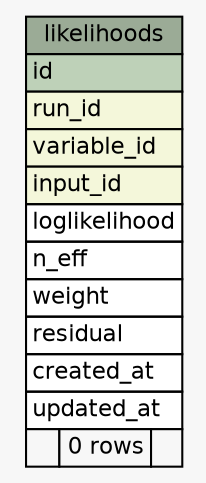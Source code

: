 // dot 2.30.1 on Mac OS X 10.7.5
// SchemaSpy rev 590
digraph "likelihoods" {
  graph [
    rankdir="RL"
    bgcolor="#f7f7f7"
    nodesep="0.18"
    ranksep="0.46"
    fontname="Helvetica"
    fontsize="11"
  ];
  node [
    fontname="Helvetica"
    fontsize="11"
    shape="plaintext"
  ];
  edge [
    arrowsize="0.8"
  ];
  "likelihoods" [
    label=<
    <TABLE BORDER="0" CELLBORDER="1" CELLSPACING="0" BGCOLOR="#ffffff">
      <TR><TD COLSPAN="3" BGCOLOR="#9bab96" ALIGN="CENTER">likelihoods</TD></TR>
      <TR><TD PORT="id" COLSPAN="3" BGCOLOR="#bed1b8" ALIGN="LEFT">id</TD></TR>
      <TR><TD PORT="run_id" COLSPAN="3" BGCOLOR="#f4f7da" ALIGN="LEFT">run_id</TD></TR>
      <TR><TD PORT="variable_id" COLSPAN="3" BGCOLOR="#f4f7da" ALIGN="LEFT">variable_id</TD></TR>
      <TR><TD PORT="input_id" COLSPAN="3" BGCOLOR="#f4f7da" ALIGN="LEFT">input_id</TD></TR>
      <TR><TD PORT="loglikelihood" COLSPAN="3" ALIGN="LEFT">loglikelihood</TD></TR>
      <TR><TD PORT="n_eff" COLSPAN="3" ALIGN="LEFT">n_eff</TD></TR>
      <TR><TD PORT="weight" COLSPAN="3" ALIGN="LEFT">weight</TD></TR>
      <TR><TD PORT="residual" COLSPAN="3" ALIGN="LEFT">residual</TD></TR>
      <TR><TD PORT="created_at" COLSPAN="3" ALIGN="LEFT">created_at</TD></TR>
      <TR><TD PORT="updated_at" COLSPAN="3" ALIGN="LEFT">updated_at</TD></TR>
      <TR><TD ALIGN="LEFT" BGCOLOR="#f7f7f7">  </TD><TD ALIGN="RIGHT" BGCOLOR="#f7f7f7">0 rows</TD><TD ALIGN="RIGHT" BGCOLOR="#f7f7f7">  </TD></TR>
    </TABLE>>
    URL="tables/likelihoods.html"
    tooltip="likelihoods"
  ];
}
